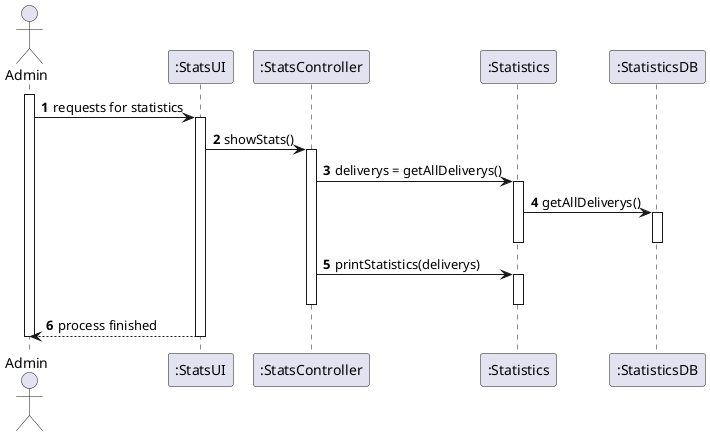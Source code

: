 @startuml
autonumber

actor "Admin" as ADMIN


participant ":StatsUI" as UI
participant ":StatsController" as CTRL
participant ":Statistics" as STATS
participant ":StatisticsDB" as DB

activate ADMIN

ADMIN -> UI: requests for statistics

activate UI

UI -> CTRL: showStats()

activate CTRL

CTRL -> STATS: deliverys = getAllDeliverys()
activate STATS

STATS -> DB: getAllDeliverys()

activate DB
deactivate DB

deactivate STATS

CTRL -> STATS: printStatistics(deliverys)

activate STATS

deactivate STATS

deactivate CTRL

UI --> ADMIN: process finished

deactivate UI
deactivate ADMIN




@enduml

